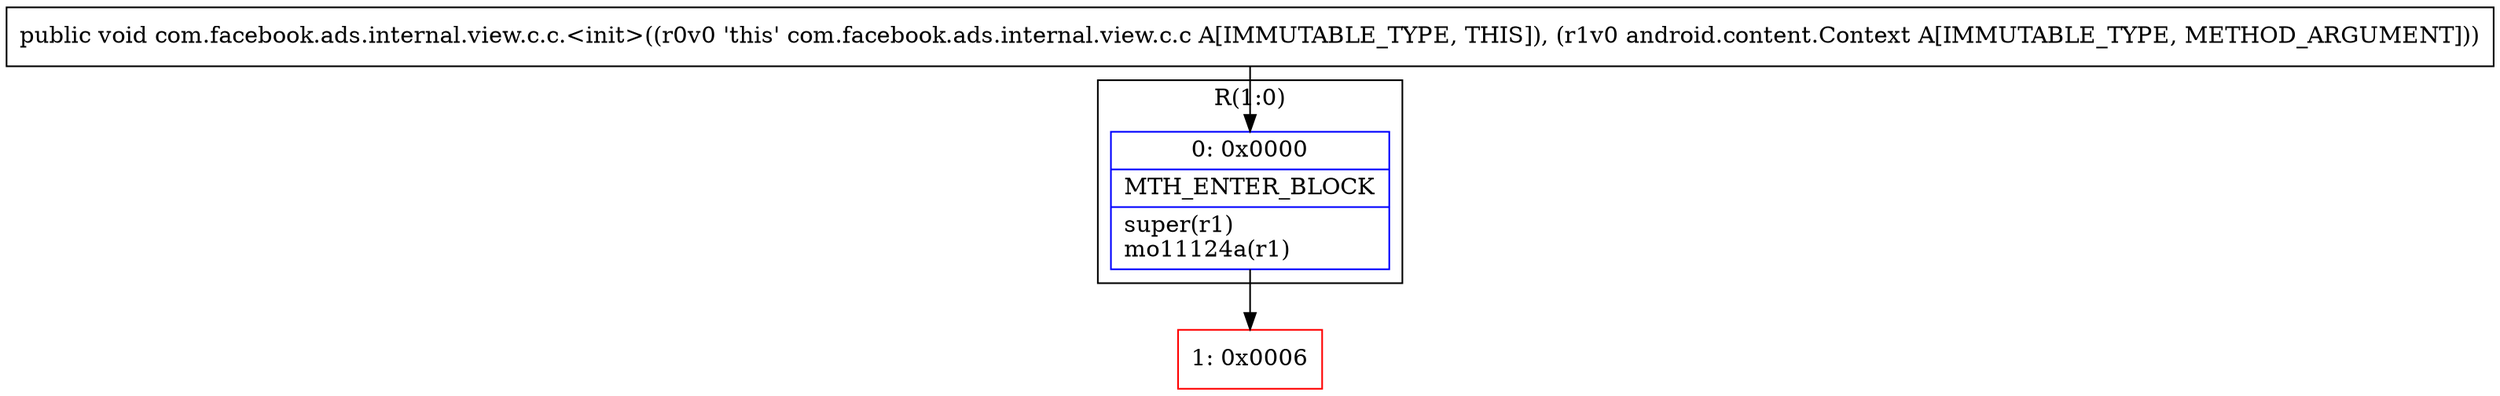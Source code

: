 digraph "CFG forcom.facebook.ads.internal.view.c.c.\<init\>(Landroid\/content\/Context;)V" {
subgraph cluster_Region_1146772619 {
label = "R(1:0)";
node [shape=record,color=blue];
Node_0 [shape=record,label="{0\:\ 0x0000|MTH_ENTER_BLOCK\l|super(r1)\lmo11124a(r1)\l}"];
}
Node_1 [shape=record,color=red,label="{1\:\ 0x0006}"];
MethodNode[shape=record,label="{public void com.facebook.ads.internal.view.c.c.\<init\>((r0v0 'this' com.facebook.ads.internal.view.c.c A[IMMUTABLE_TYPE, THIS]), (r1v0 android.content.Context A[IMMUTABLE_TYPE, METHOD_ARGUMENT])) }"];
MethodNode -> Node_0;
Node_0 -> Node_1;
}

